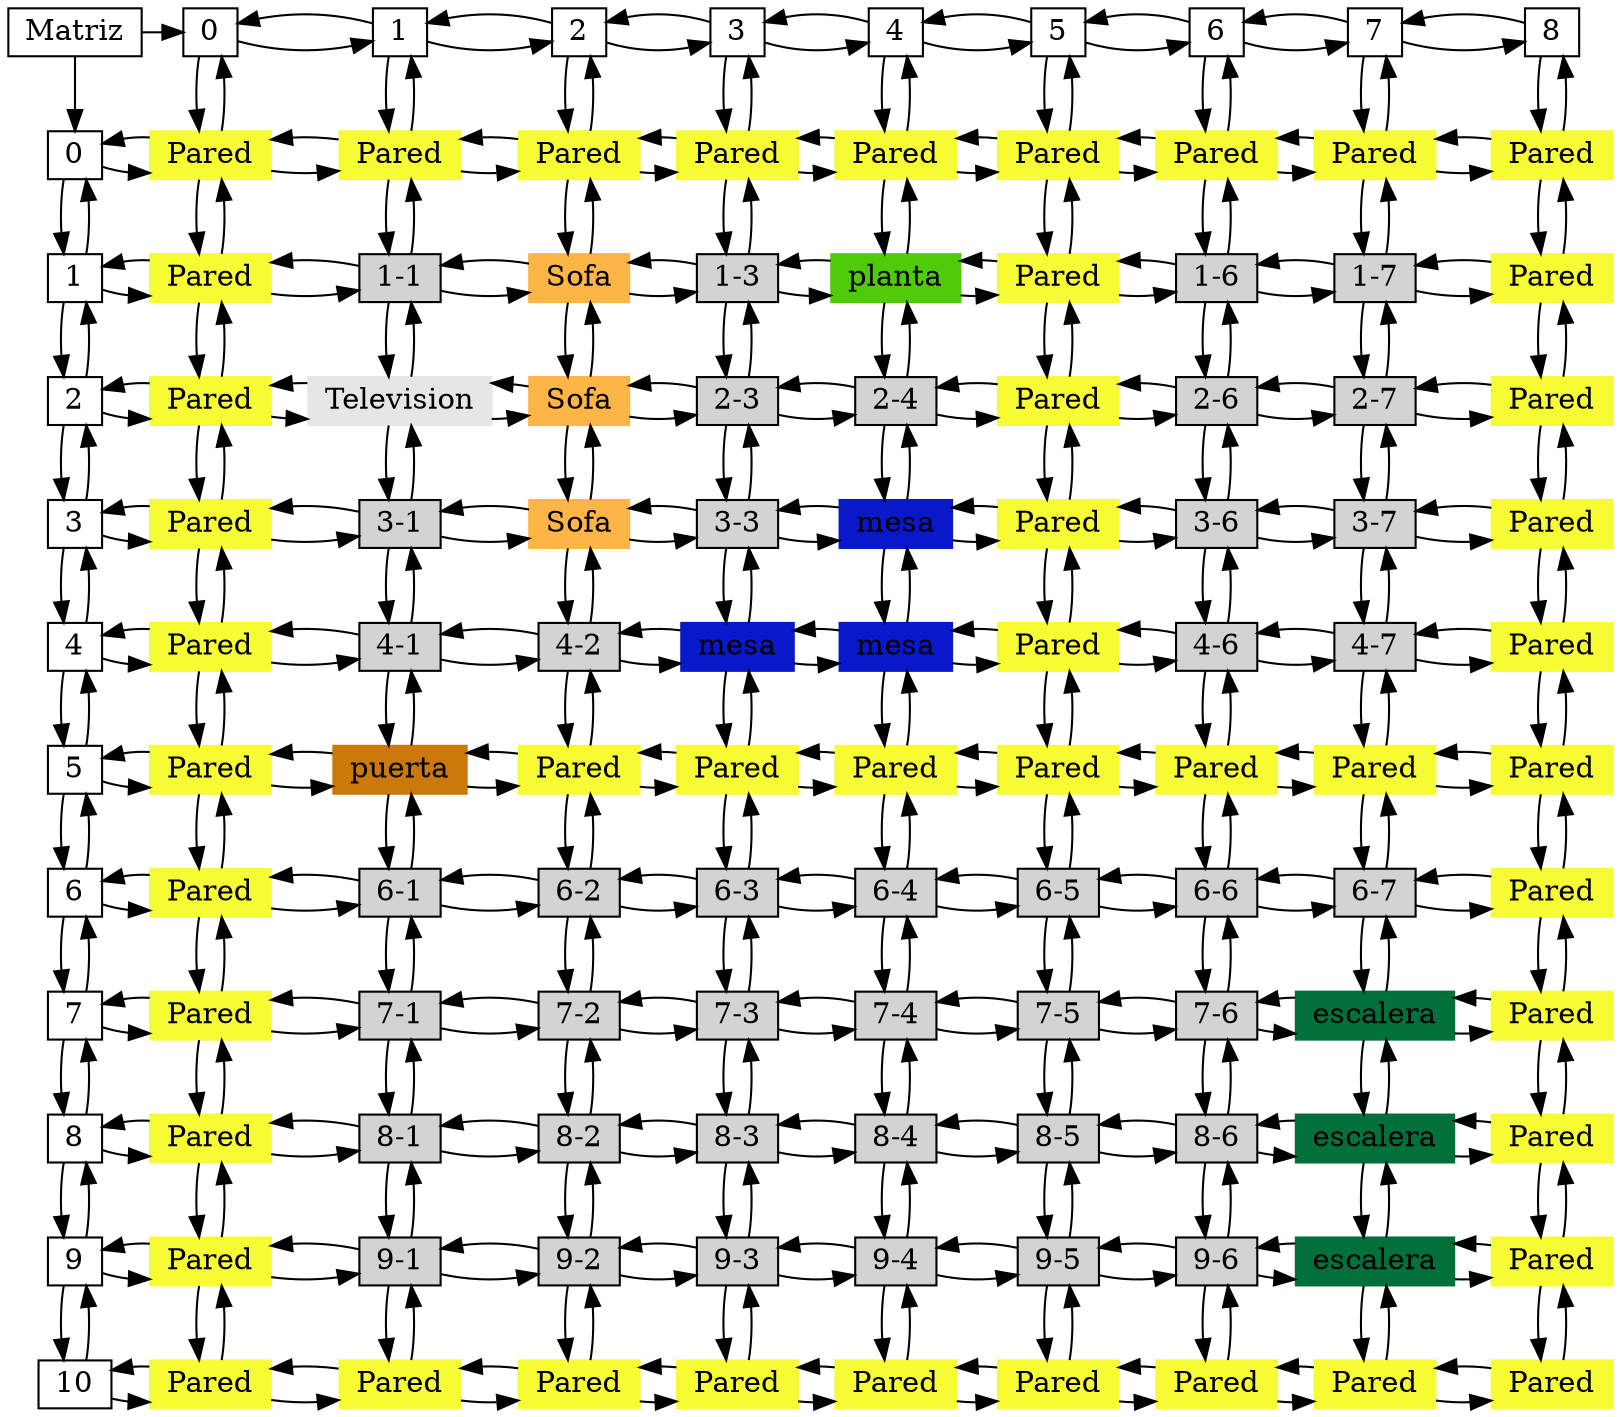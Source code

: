digraph G {
rankdir = TB; 
node [shape=box, width=.1, height=.1]; 
node0 [label = "Matriz", group=-1] 
{ 
rank=same; node0, nodeY0, nodeY1, nodeY2, nodeY3, nodeY4, nodeY5, nodeY6, nodeY7, nodeY8; 
} 
{ 
rank=same; nodeX0, node00, node01, node02, node03, node04, node05, node06, node07, node08; 
} 
{ 
rank=same; nodeX1, node10, nodeExtra11, nodeExtra13, nodeExtra16, nodeExtra17, node12, nodeExtra11, nodeExtra13, nodeExtra16, nodeExtra17, node14, nodeExtra11, nodeExtra13, nodeExtra16, nodeExtra17, node15, nodeExtra11, nodeExtra13, nodeExtra16, nodeExtra17, node18, nodeExtra11, nodeExtra13, nodeExtra16, nodeExtra17; 
} 
{ 
rank=same; nodeX2, node20, nodeExtra23, nodeExtra24, nodeExtra26, nodeExtra27, node21, nodeExtra23, nodeExtra24, nodeExtra26, nodeExtra27, node22, nodeExtra23, nodeExtra24, nodeExtra26, nodeExtra27, node25, nodeExtra23, nodeExtra24, nodeExtra26, nodeExtra27, node28, nodeExtra23, nodeExtra24, nodeExtra26, nodeExtra27; 
} 
{ 
rank=same; nodeX3, node30, nodeExtra31, nodeExtra33, nodeExtra36, nodeExtra37, node32, nodeExtra31, nodeExtra33, nodeExtra36, nodeExtra37, node34, nodeExtra31, nodeExtra33, nodeExtra36, nodeExtra37, node35, nodeExtra31, nodeExtra33, nodeExtra36, nodeExtra37, node38, nodeExtra31, nodeExtra33, nodeExtra36, nodeExtra37; 
} 
{ 
rank=same; nodeX4, node40, nodeExtra41, nodeExtra42, nodeExtra46, nodeExtra47, node43, nodeExtra41, nodeExtra42, nodeExtra46, nodeExtra47, node44, nodeExtra41, nodeExtra42, nodeExtra46, nodeExtra47, node45, nodeExtra41, nodeExtra42, nodeExtra46, nodeExtra47, node48, nodeExtra41, nodeExtra42, nodeExtra46, nodeExtra47; 
} 
{ 
rank=same; nodeX5, node50, node51, node52, node53, node54, node55, node56, node57, node58; 
} 
{ 
rank=same; nodeX6, node60, nodeExtra61, nodeExtra62, nodeExtra63, nodeExtra64, nodeExtra65, nodeExtra66, nodeExtra67, node68, nodeExtra61, nodeExtra62, nodeExtra63, nodeExtra64, nodeExtra65, nodeExtra66, nodeExtra67; 
} 
{ 
rank=same; nodeX7, node70, nodeExtra71, nodeExtra72, nodeExtra73, nodeExtra74, nodeExtra75, nodeExtra76, node77, nodeExtra71, nodeExtra72, nodeExtra73, nodeExtra74, nodeExtra75, nodeExtra76, node78, nodeExtra71, nodeExtra72, nodeExtra73, nodeExtra74, nodeExtra75, nodeExtra76; 
} 
{ 
rank=same; nodeX8, node80, nodeExtra81, nodeExtra82, nodeExtra83, nodeExtra84, nodeExtra85, nodeExtra86, node87, nodeExtra81, nodeExtra82, nodeExtra83, nodeExtra84, nodeExtra85, nodeExtra86, node88, nodeExtra81, nodeExtra82, nodeExtra83, nodeExtra84, nodeExtra85, nodeExtra86; 
} 
{ 
rank=same; nodeX9, node90, nodeExtra91, nodeExtra92, nodeExtra93, nodeExtra94, nodeExtra95, nodeExtra96, node97, nodeExtra91, nodeExtra92, nodeExtra93, nodeExtra94, nodeExtra95, nodeExtra96, node98, nodeExtra91, nodeExtra92, nodeExtra93, nodeExtra94, nodeExtra95, nodeExtra96; 
} 
{ 
rank=same; nodeX10, node100, node101, node102, node103, node104, node105, node106, node107, node108; 
} 
nodeY0[label = "0", group=0]; 
nodeY1[label = "1", group=1]; 
nodeY2[label = "2", group=2]; 
nodeY3[label = "3", group=3]; 
nodeY4[label = "4", group=4]; 
nodeY5[label = "5", group=5]; 
nodeY6[label = "6", group=6]; 
nodeY7[label = "7", group=7]; 
nodeY8[label = "8", group=8]; 
nodeX0[label = "0", group=-1]; 
nodeX1[label = "1", group=-1]; 
nodeX2[label = "2", group=-1]; 
nodeX3[label = "3", group=-1]; 
nodeX4[label = "4", group=-1]; 
nodeX5[label = "5", group=-1]; 
nodeX6[label = "6", group=-1]; 
nodeX7[label = "7", group=-1]; 
nodeX8[label = "8", group=-1]; 
nodeX9[label = "9", group=-1]; 
nodeX10[label = "10", group=-1]; 
nodeExtra11[label = "1-1", group=1, style=filled]; 
nodeExtra31[label = "3-1", group=1, style=filled]; 
nodeExtra41[label = "4-1", group=1, style=filled]; 
nodeExtra61[label = "6-1", group=1, style=filled]; 
nodeExtra71[label = "7-1", group=1, style=filled]; 
nodeExtra81[label = "8-1", group=1, style=filled]; 
nodeExtra91[label = "9-1", group=1, style=filled]; 
nodeExtra42[label = "4-2", group=2, style=filled]; 
nodeExtra62[label = "6-2", group=2, style=filled]; 
nodeExtra72[label = "7-2", group=2, style=filled]; 
nodeExtra82[label = "8-2", group=2, style=filled]; 
nodeExtra92[label = "9-2", group=2, style=filled]; 
nodeExtra13[label = "1-3", group=3, style=filled]; 
nodeExtra23[label = "2-3", group=3, style=filled]; 
nodeExtra33[label = "3-3", group=3, style=filled]; 
nodeExtra63[label = "6-3", group=3, style=filled]; 
nodeExtra73[label = "7-3", group=3, style=filled]; 
nodeExtra83[label = "8-3", group=3, style=filled]; 
nodeExtra93[label = "9-3", group=3, style=filled]; 
nodeExtra24[label = "2-4", group=4, style=filled]; 
nodeExtra64[label = "6-4", group=4, style=filled]; 
nodeExtra74[label = "7-4", group=4, style=filled]; 
nodeExtra84[label = "8-4", group=4, style=filled]; 
nodeExtra94[label = "9-4", group=4, style=filled]; 
nodeExtra65[label = "6-5", group=5, style=filled]; 
nodeExtra75[label = "7-5", group=5, style=filled]; 
nodeExtra85[label = "8-5", group=5, style=filled]; 
nodeExtra95[label = "9-5", group=5, style=filled]; 
nodeExtra16[label = "1-6", group=6, style=filled]; 
nodeExtra26[label = "2-6", group=6, style=filled]; 
nodeExtra36[label = "3-6", group=6, style=filled]; 
nodeExtra46[label = "4-6", group=6, style=filled]; 
nodeExtra66[label = "6-6", group=6, style=filled]; 
nodeExtra76[label = "7-6", group=6, style=filled]; 
nodeExtra86[label = "8-6", group=6, style=filled]; 
nodeExtra96[label = "9-6", group=6, style=filled]; 
nodeExtra17[label = "1-7", group=7, style=filled]; 
nodeExtra27[label = "2-7", group=7, style=filled]; 
nodeExtra37[label = "3-7", group=7, style=filled]; 
nodeExtra47[label = "4-7", group=7, style=filled]; 
nodeExtra67[label = "6-7", group=7, style=filled]; 
node00[label = "Pared", group=0, style=filled, color="#F6FB34"]; 
node01[label = "Pared", group=1, style=filled, color="#F6FB34"]; 
node02[label = "Pared", group=2, style=filled, color="#F6FB34"]; 
node03[label = "Pared", group=3, style=filled, color="#F6FB34"]; 
node04[label = "Pared", group=4, style=filled, color="#F6FB34"]; 
node05[label = "Pared", group=5, style=filled, color="#F6FB34"]; 
node06[label = "Pared", group=6, style=filled, color="#F6FB34"]; 
node07[label = "Pared", group=7, style=filled, color="#F6FB34"]; 
node08[label = "Pared", group=8, style=filled, color="#F6FB34"]; 
node10[label = "Pared", group=0, style=filled, color="#F6FB34"]; 
node12[label = "Sofa", group=2, style=filled, color="#FDB546"]; 
node14[label = "planta", group=4, style=filled, color="#50CB0A"]; 
node15[label = "Pared", group=5, style=filled, color="#F6FB34"]; 
node18[label = "Pared", group=8, style=filled, color="#F6FB34"]; 
node20[label = "Pared", group=0, style=filled, color="#F6FB34"]; 
node21[label = "Television", group=1, style=filled, color="#E6E6E6"]; 
node22[label = "Sofa", group=2, style=filled, color="#FDB546"]; 
node25[label = "Pared", group=5, style=filled, color="#F6FB34"]; 
node28[label = "Pared", group=8, style=filled, color="#F6FB34"]; 
node30[label = "Pared", group=0, style=filled, color="#F6FB34"]; 
node32[label = "Sofa", group=2, style=filled, color="#FDB546"]; 
node34[label = "mesa", group=4, style=filled, color="#0A18CB"]; 
node35[label = "Pared", group=5, style=filled, color="#F6FB34"]; 
node38[label = "Pared", group=8, style=filled, color="#F6FB34"]; 
node40[label = "Pared", group=0, style=filled, color="#F6FB34"]; 
node43[label = "mesa", group=3, style=filled, color="#0A18CB"]; 
node44[label = "mesa", group=4, style=filled, color="#0A18CB"]; 
node45[label = "Pared", group=5, style=filled, color="#F6FB34"]; 
node48[label = "Pared", group=8, style=filled, color="#F6FB34"]; 
node50[label = "Pared", group=0, style=filled, color="#F6FB34"]; 
node51[label = "puerta", group=1, style=filled, color="#CB790A"]; 
node52[label = "Pared", group=2, style=filled, color="#F6FB34"]; 
node53[label = "Pared", group=3, style=filled, color="#F6FB34"]; 
node54[label = "Pared", group=4, style=filled, color="#F6FB34"]; 
node55[label = "Pared", group=5, style=filled, color="#F6FB34"]; 
node56[label = "Pared", group=6, style=filled, color="#F6FB34"]; 
node57[label = "Pared", group=7, style=filled, color="#F6FB34"]; 
node58[label = "Pared", group=8, style=filled, color="#F6FB34"]; 
node60[label = "Pared", group=0, style=filled, color="#F6FB34"]; 
node68[label = "Pared", group=8, style=filled, color="#F6FB34"]; 
node70[label = "Pared", group=0, style=filled, color="#F6FB34"]; 
node77[label = "escalera", group=7, style=filled, color="#02703A"]; 
node78[label = "Pared", group=8, style=filled, color="#F6FB34"]; 
node80[label = "Pared", group=0, style=filled, color="#F6FB34"]; 
node87[label = "escalera", group=7, style=filled, color="#02703A"]; 
node88[label = "Pared", group=8, style=filled, color="#F6FB34"]; 
node90[label = "Pared", group=0, style=filled, color="#F6FB34"]; 
node97[label = "escalera", group=7, style=filled, color="#02703A"]; 
node98[label = "Pared", group=8, style=filled, color="#F6FB34"]; 
node100[label = "Pared", group=0, style=filled, color="#F6FB34"]; 
node101[label = "Pared", group=1, style=filled, color="#F6FB34"]; 
node102[label = "Pared", group=2, style=filled, color="#F6FB34"]; 
node103[label = "Pared", group=3, style=filled, color="#F6FB34"]; 
node104[label = "Pared", group=4, style=filled, color="#F6FB34"]; 
node105[label = "Pared", group=5, style=filled, color="#F6FB34"]; 
node106[label = "Pared", group=6, style=filled, color="#F6FB34"]; 
node107[label = "Pared", group=7, style=filled, color="#F6FB34"]; 
node108[label = "Pared", group=8, style=filled, color="#F6FB34"]; 
node0->nodeY0; 
node0->nodeX0; 
nodeY0->nodeY1;
nodeY1->nodeY0;
nodeY0->node00; 
node00->nodeY0; 
node00->node10; 
node10->node00; 
node10->node20; 
node20->node10; 
node20->node30; 
node30->node20; 
node30->node40; 
node40->node30; 
node40->node50; 
node50->node40; 
node50->node60; 
node60->node50; 
node60->node70; 
node70->node60; 
node70->node80; 
node80->node70; 
node80->node90; 
node90->node80; 
node90->node100; 
node100->node90; 
nodeY1->nodeY2;
nodeY2->nodeY1;
nodeY1->node01; 
node01->nodeY1; 
node01->nodeExtra11; 
nodeExtra11->node01; 
nodeExtra11->node21; 
node21->nodeExtra11; 
node21->nodeExtra31; 
nodeExtra31->node21; 
nodeExtra41->node51; 
node51->nodeExtra41; 
nodeExtra31->nodeExtra41; 
nodeExtra41->nodeExtra31; 
node51->nodeExtra61; 
nodeExtra61->node51; 
nodeExtra91->node101; 
node101->nodeExtra91; 
nodeExtra61->nodeExtra71; 
nodeExtra71->nodeExtra61; 
nodeExtra71->nodeExtra81; 
nodeExtra81->nodeExtra71; 
nodeExtra81->nodeExtra91; 
nodeExtra91->nodeExtra81; 
nodeY2->nodeY3;
nodeY3->nodeY2;
nodeY2->node02; 
node02->nodeY2; 
node02->node12; 
node12->node02; 
node12->node22; 
node22->node12; 
node22->node32; 
node32->node22; 
node32->nodeExtra42; 
nodeExtra42->node32; 
nodeExtra42->node52; 
node52->nodeExtra42; 
node52->nodeExtra62; 
nodeExtra62->node52; 
nodeExtra92->node102; 
node102->nodeExtra92; 
nodeExtra62->nodeExtra72; 
nodeExtra72->nodeExtra62; 
nodeExtra72->nodeExtra82; 
nodeExtra82->nodeExtra72; 
nodeExtra82->nodeExtra92; 
nodeExtra92->nodeExtra82; 
nodeY3->nodeY4;
nodeY4->nodeY3;
nodeY3->node03; 
node03->nodeY3; 
node03->nodeExtra13; 
nodeExtra13->node03; 
nodeExtra33->node43; 
node43->nodeExtra33; 
nodeExtra13->nodeExtra23; 
nodeExtra23->nodeExtra13; 
nodeExtra23->nodeExtra33; 
nodeExtra33->nodeExtra23; 
node43->node53; 
node53->node43; 
node53->nodeExtra63; 
nodeExtra63->node53; 
nodeExtra93->node103; 
node103->nodeExtra93; 
nodeExtra63->nodeExtra73; 
nodeExtra73->nodeExtra63; 
nodeExtra73->nodeExtra83; 
nodeExtra83->nodeExtra73; 
nodeExtra83->nodeExtra93; 
nodeExtra93->nodeExtra83; 
nodeY4->nodeY5;
nodeY5->nodeY4;
nodeY4->node04; 
node04->nodeY4; 
node04->node14; 
node14->node04; 
node14->nodeExtra24; 
nodeExtra24->node14; 
nodeExtra24->node34; 
node34->nodeExtra24; 
node34->node44; 
node44->node34; 
node44->node54; 
node54->node44; 
node54->nodeExtra64; 
nodeExtra64->node54; 
nodeExtra94->node104; 
node104->nodeExtra94; 
nodeExtra64->nodeExtra74; 
nodeExtra74->nodeExtra64; 
nodeExtra74->nodeExtra84; 
nodeExtra84->nodeExtra74; 
nodeExtra84->nodeExtra94; 
nodeExtra94->nodeExtra84; 
nodeY5->nodeY6;
nodeY6->nodeY5;
nodeY5->node05; 
node05->nodeY5; 
node05->node15; 
node15->node05; 
node15->node25; 
node25->node15; 
node25->node35; 
node35->node25; 
node35->node45; 
node45->node35; 
node45->node55; 
node55->node45; 
node55->nodeExtra65; 
nodeExtra65->node55; 
nodeExtra95->node105; 
node105->nodeExtra95; 
nodeExtra65->nodeExtra75; 
nodeExtra75->nodeExtra65; 
nodeExtra75->nodeExtra85; 
nodeExtra85->nodeExtra75; 
nodeExtra85->nodeExtra95; 
nodeExtra95->nodeExtra85; 
nodeY6->nodeY7;
nodeY7->nodeY6;
nodeY6->node06; 
node06->nodeY6; 
node06->nodeExtra16; 
nodeExtra16->node06; 
nodeExtra46->node56; 
node56->nodeExtra46; 
nodeExtra16->nodeExtra26; 
nodeExtra26->nodeExtra16; 
nodeExtra26->nodeExtra36; 
nodeExtra36->nodeExtra26; 
nodeExtra36->nodeExtra46; 
nodeExtra46->nodeExtra36; 
node56->nodeExtra66; 
nodeExtra66->node56; 
nodeExtra96->node106; 
node106->nodeExtra96; 
nodeExtra66->nodeExtra76; 
nodeExtra76->nodeExtra66; 
nodeExtra76->nodeExtra86; 
nodeExtra86->nodeExtra76; 
nodeExtra86->nodeExtra96; 
nodeExtra96->nodeExtra86; 
nodeY7->nodeY8;
nodeY8->nodeY7;
nodeY7->node07; 
node07->nodeY7; 
node07->nodeExtra17; 
nodeExtra17->node07; 
nodeExtra47->node57; 
node57->nodeExtra47; 
nodeExtra17->nodeExtra27; 
nodeExtra27->nodeExtra17; 
nodeExtra27->nodeExtra37; 
nodeExtra37->nodeExtra27; 
nodeExtra37->nodeExtra47; 
nodeExtra47->nodeExtra37; 
node57->nodeExtra67; 
nodeExtra67->node57; 
nodeExtra67->node77; 
node77->nodeExtra67; 
node77->node87; 
node87->node77; 
node87->node97; 
node97->node87; 
node97->node107; 
node107->node97; 
nodeY8->node08; 
node08->nodeY8; 
node08->node18; 
node18->node08; 
node18->node28; 
node28->node18; 
node28->node38; 
node38->node28; 
node38->node48; 
node48->node38; 
node48->node58; 
node58->node48; 
node58->node68; 
node68->node58; 
node68->node78; 
node78->node68; 
node78->node88; 
node88->node78; 
node88->node98; 
node98->node88; 
node98->node108; 
node108->node98; 
nodeX0->nodeX1;
nodeX1->nodeX0;
nodeX0->node00; 
node00->nodeX0; 
node00->node01; 
node01->node00; 
node01->node02; 
node02->node01; 
node02->node03; 
node03->node02; 
node03->node04; 
node04->node03; 
node04->node05; 
node05->node04; 
node05->node06; 
node06->node05; 
node06->node07; 
node07->node06; 
node07->node08; 
node08->node07; 
nodeX1->nodeX2;
nodeX2->nodeX1;
nodeX1->node10; 
node10->nodeX1; 
node10->nodeExtra11; 
nodeExtra11->node10; 
nodeExtra11->node12; 
node12->nodeExtra11; 
node12->nodeExtra13; 
nodeExtra13->node12; 
nodeExtra13->node14; 
node14->nodeExtra13; 
node14->node15; 
node15->node14; 
node15->nodeExtra16; 
nodeExtra16->node15; 
nodeExtra17->node18; 
node18->nodeExtra17; 
nodeExtra16->nodeExtra17; 
nodeExtra17->nodeExtra16; 
nodeX2->nodeX3;
nodeX3->nodeX2;
nodeX2->node20; 
node20->nodeX2; 
node20->node21; 
node21->node20; 
node21->node22; 
node22->node21; 
node22->nodeExtra23; 
nodeExtra23->node22; 
nodeExtra24->node25; 
node25->nodeExtra24; 
nodeExtra23->nodeExtra24; 
nodeExtra24->nodeExtra23; 
node25->nodeExtra26; 
nodeExtra26->node25; 
nodeExtra27->node28; 
node28->nodeExtra27; 
nodeExtra26->nodeExtra27; 
nodeExtra27->nodeExtra26; 
nodeX3->nodeX4;
nodeX4->nodeX3;
nodeX3->node30; 
node30->nodeX3; 
node30->nodeExtra31; 
nodeExtra31->node30; 
nodeExtra31->node32; 
node32->nodeExtra31; 
node32->nodeExtra33; 
nodeExtra33->node32; 
nodeExtra33->node34; 
node34->nodeExtra33; 
node34->node35; 
node35->node34; 
node35->nodeExtra36; 
nodeExtra36->node35; 
nodeExtra37->node38; 
node38->nodeExtra37; 
nodeExtra36->nodeExtra37; 
nodeExtra37->nodeExtra36; 
nodeX4->nodeX5;
nodeX5->nodeX4;
nodeX4->node40; 
node40->nodeX4; 
node40->nodeExtra41; 
nodeExtra41->node40; 
nodeExtra42->node43; 
node43->nodeExtra42; 
nodeExtra41->nodeExtra42; 
nodeExtra42->nodeExtra41; 
node43->node44; 
node44->node43; 
node44->node45; 
node45->node44; 
node45->nodeExtra46; 
nodeExtra46->node45; 
nodeExtra47->node48; 
node48->nodeExtra47; 
nodeExtra46->nodeExtra47; 
nodeExtra47->nodeExtra46; 
nodeX5->nodeX6;
nodeX6->nodeX5;
nodeX5->node50; 
node50->nodeX5; 
node50->node51; 
node51->node50; 
node51->node52; 
node52->node51; 
node52->node53; 
node53->node52; 
node53->node54; 
node54->node53; 
node54->node55; 
node55->node54; 
node55->node56; 
node56->node55; 
node56->node57; 
node57->node56; 
node57->node58; 
node58->node57; 
nodeX6->nodeX7;
nodeX7->nodeX6;
nodeX6->node60; 
node60->nodeX6; 
node60->nodeExtra61; 
nodeExtra61->node60; 
nodeExtra67->node68; 
node68->nodeExtra67; 
nodeExtra61->nodeExtra62; 
nodeExtra62->nodeExtra61; 
nodeExtra62->nodeExtra63; 
nodeExtra63->nodeExtra62; 
nodeExtra63->nodeExtra64; 
nodeExtra64->nodeExtra63; 
nodeExtra64->nodeExtra65; 
nodeExtra65->nodeExtra64; 
nodeExtra65->nodeExtra66; 
nodeExtra66->nodeExtra65; 
nodeExtra66->nodeExtra67; 
nodeExtra67->nodeExtra66; 
nodeX7->nodeX8;
nodeX8->nodeX7;
nodeX7->node70; 
node70->nodeX7; 
node70->nodeExtra71; 
nodeExtra71->node70; 
nodeExtra76->node77; 
node77->nodeExtra76; 
nodeExtra71->nodeExtra72; 
nodeExtra72->nodeExtra71; 
nodeExtra72->nodeExtra73; 
nodeExtra73->nodeExtra72; 
nodeExtra73->nodeExtra74; 
nodeExtra74->nodeExtra73; 
nodeExtra74->nodeExtra75; 
nodeExtra75->nodeExtra74; 
nodeExtra75->nodeExtra76; 
nodeExtra76->nodeExtra75; 
node77->node78; 
node78->node77; 
nodeX8->nodeX9;
nodeX9->nodeX8;
nodeX8->node80; 
node80->nodeX8; 
node80->nodeExtra81; 
nodeExtra81->node80; 
nodeExtra86->node87; 
node87->nodeExtra86; 
nodeExtra81->nodeExtra82; 
nodeExtra82->nodeExtra81; 
nodeExtra82->nodeExtra83; 
nodeExtra83->nodeExtra82; 
nodeExtra83->nodeExtra84; 
nodeExtra84->nodeExtra83; 
nodeExtra84->nodeExtra85; 
nodeExtra85->nodeExtra84; 
nodeExtra85->nodeExtra86; 
nodeExtra86->nodeExtra85; 
node87->node88; 
node88->node87; 
nodeX9->nodeX10;
nodeX10->nodeX9;
nodeX9->node90; 
node90->nodeX9; 
node90->nodeExtra91; 
nodeExtra91->node90; 
nodeExtra96->node97; 
node97->nodeExtra96; 
nodeExtra91->nodeExtra92; 
nodeExtra92->nodeExtra91; 
nodeExtra92->nodeExtra93; 
nodeExtra93->nodeExtra92; 
nodeExtra93->nodeExtra94; 
nodeExtra94->nodeExtra93; 
nodeExtra94->nodeExtra95; 
nodeExtra95->nodeExtra94; 
nodeExtra95->nodeExtra96; 
nodeExtra96->nodeExtra95; 
node97->node98; 
node98->node97; 
nodeX10->node100; 
node100->nodeX10; 
node100->node101; 
node101->node100; 
node101->node102; 
node102->node101; 
node102->node103; 
node103->node102; 
node103->node104; 
node104->node103; 
node104->node105; 
node105->node104; 
node105->node106; 
node106->node105; 
node106->node107; 
node107->node106; 
node107->node108; 
node108->node107; 
}